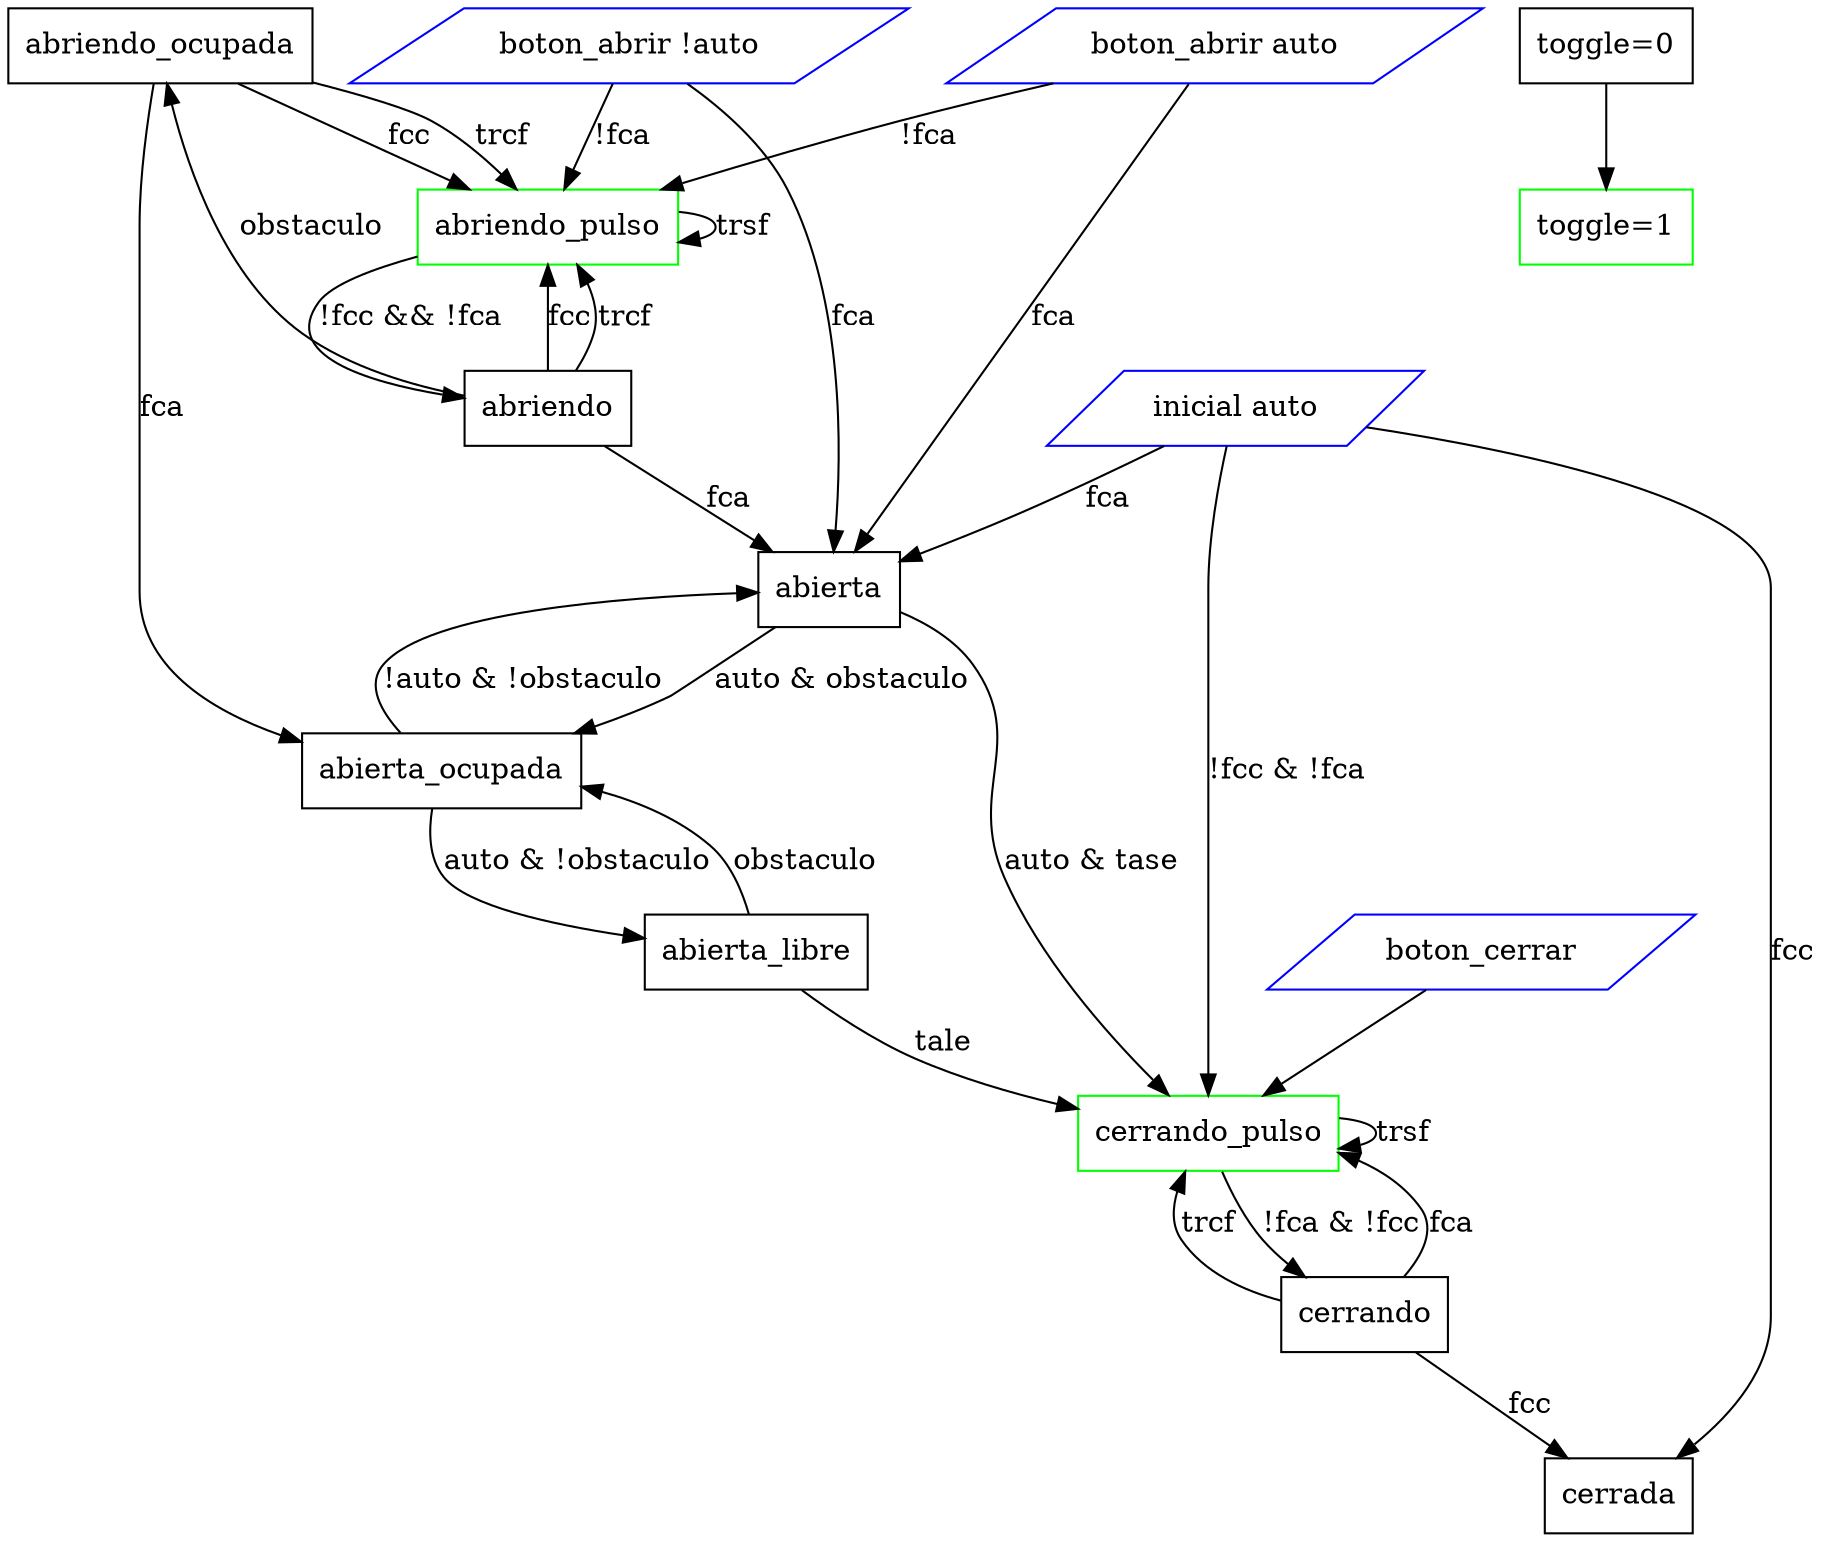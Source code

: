 digraph G {

    { 
        "inicial auto" [shape=parallelogram color=blue]
        boton_cerrar [shape=parallelogram color=blue]
        "boton_abrir auto" [shape=parallelogram color=blue]
        "boton_abrir !auto" [shape=parallelogram color=blue]
        abriendo_pulso [shape=box color=green]
        abriendo [shape=box color=black]
        abriendo_ocupada [shape=box color=black]
        abierta_libre [shape=box color=black]
        abierta_ocupada [shape=box color=black]
        abierta [shape=box color=black]
        cerrando_pulso [shape=box color=green]
        cerrando [shape=box color=black]
        cerrada [shape=box color=black]
        "toggle=1" [shape=box color=green]
        "toggle=0" [shape=box color=black]
    }

    boton_cerrar -> cerrando_pulso
    "boton_abrir auto" -> abriendo_pulso [label="!fca"]
    "boton_abrir auto" -> abierta [label="fca"]
    "boton_abrir !auto" -> abriendo_pulso [label="!fca"]
    "boton_abrir !auto" -> abierta [label="fca"]

    "inicial auto" -> cerrada [label="fcc"]
    "inicial auto" -> abierta [label="fca"]
    "inicial auto" -> cerrando_pulso [label="!fcc & !fca"]

    /* seguir el orden del switch-case en estados.cpp */

    abriendo_pulso -> abriendo [label="!fcc && !fca"]
    abriendo_pulso -> abriendo_pulso [label="trsf"]
    abriendo -> abierta [label="fca"]
    abriendo -> abriendo_pulso [label="fcc"]
    abriendo -> abriendo_ocupada [label="obstaculo"]
    abriendo -> abriendo_pulso [label="trcf"]
    abriendo_ocupada -> abierta_ocupada [label="fca"]
    abriendo_ocupada -> abriendo_pulso [label="fcc"]
    abriendo_ocupada -> abriendo_pulso [label="trcf"]
    abierta -> abierta_ocupada [label="auto & obstaculo"]
    abierta -> cerrando_pulso [label="auto & tase"]
    abierta_ocupada -> abierta [label="!auto & !obstaculo"]
    abierta_ocupada -> abierta_libre [label="auto & !obstaculo"]
    abierta_libre -> abierta_ocupada [label="obstaculo"]
    abierta_libre -> cerrando_pulso [label="tale"]
    cerrando_pulso -> cerrando [label="!fca & !fcc"]
    cerrando_pulso -> cerrando_pulso [label="trsf"]
    cerrando -> cerrada [label="fcc"]
    cerrando -> cerrando_pulso [label="fca"]
    cerrando -> cerrando_pulso [label="trcf"]

	"toggle=0" -> "toggle=1"
}
